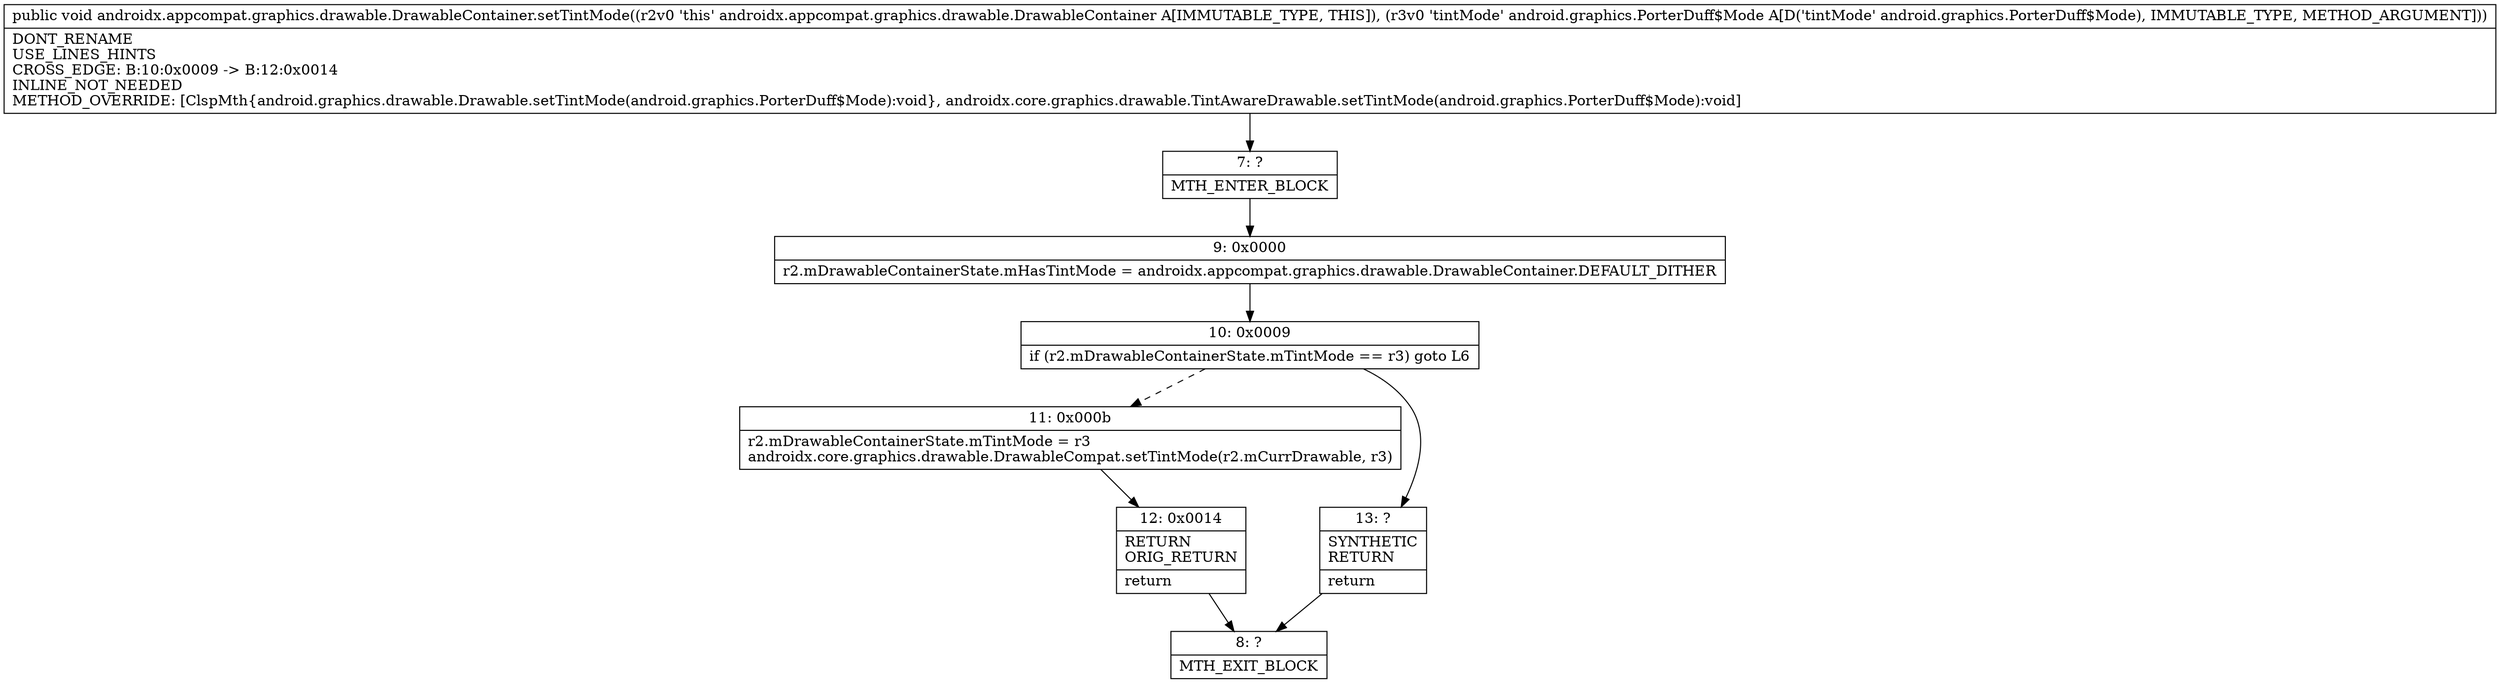 digraph "CFG forandroidx.appcompat.graphics.drawable.DrawableContainer.setTintMode(Landroid\/graphics\/PorterDuff$Mode;)V" {
Node_7 [shape=record,label="{7\:\ ?|MTH_ENTER_BLOCK\l}"];
Node_9 [shape=record,label="{9\:\ 0x0000|r2.mDrawableContainerState.mHasTintMode = androidx.appcompat.graphics.drawable.DrawableContainer.DEFAULT_DITHER\l}"];
Node_10 [shape=record,label="{10\:\ 0x0009|if (r2.mDrawableContainerState.mTintMode == r3) goto L6\l}"];
Node_11 [shape=record,label="{11\:\ 0x000b|r2.mDrawableContainerState.mTintMode = r3\landroidx.core.graphics.drawable.DrawableCompat.setTintMode(r2.mCurrDrawable, r3)\l}"];
Node_12 [shape=record,label="{12\:\ 0x0014|RETURN\lORIG_RETURN\l|return\l}"];
Node_8 [shape=record,label="{8\:\ ?|MTH_EXIT_BLOCK\l}"];
Node_13 [shape=record,label="{13\:\ ?|SYNTHETIC\lRETURN\l|return\l}"];
MethodNode[shape=record,label="{public void androidx.appcompat.graphics.drawable.DrawableContainer.setTintMode((r2v0 'this' androidx.appcompat.graphics.drawable.DrawableContainer A[IMMUTABLE_TYPE, THIS]), (r3v0 'tintMode' android.graphics.PorterDuff$Mode A[D('tintMode' android.graphics.PorterDuff$Mode), IMMUTABLE_TYPE, METHOD_ARGUMENT]))  | DONT_RENAME\lUSE_LINES_HINTS\lCROSS_EDGE: B:10:0x0009 \-\> B:12:0x0014\lINLINE_NOT_NEEDED\lMETHOD_OVERRIDE: [ClspMth\{android.graphics.drawable.Drawable.setTintMode(android.graphics.PorterDuff$Mode):void\}, androidx.core.graphics.drawable.TintAwareDrawable.setTintMode(android.graphics.PorterDuff$Mode):void]\l}"];
MethodNode -> Node_7;Node_7 -> Node_9;
Node_9 -> Node_10;
Node_10 -> Node_11[style=dashed];
Node_10 -> Node_13;
Node_11 -> Node_12;
Node_12 -> Node_8;
Node_13 -> Node_8;
}

